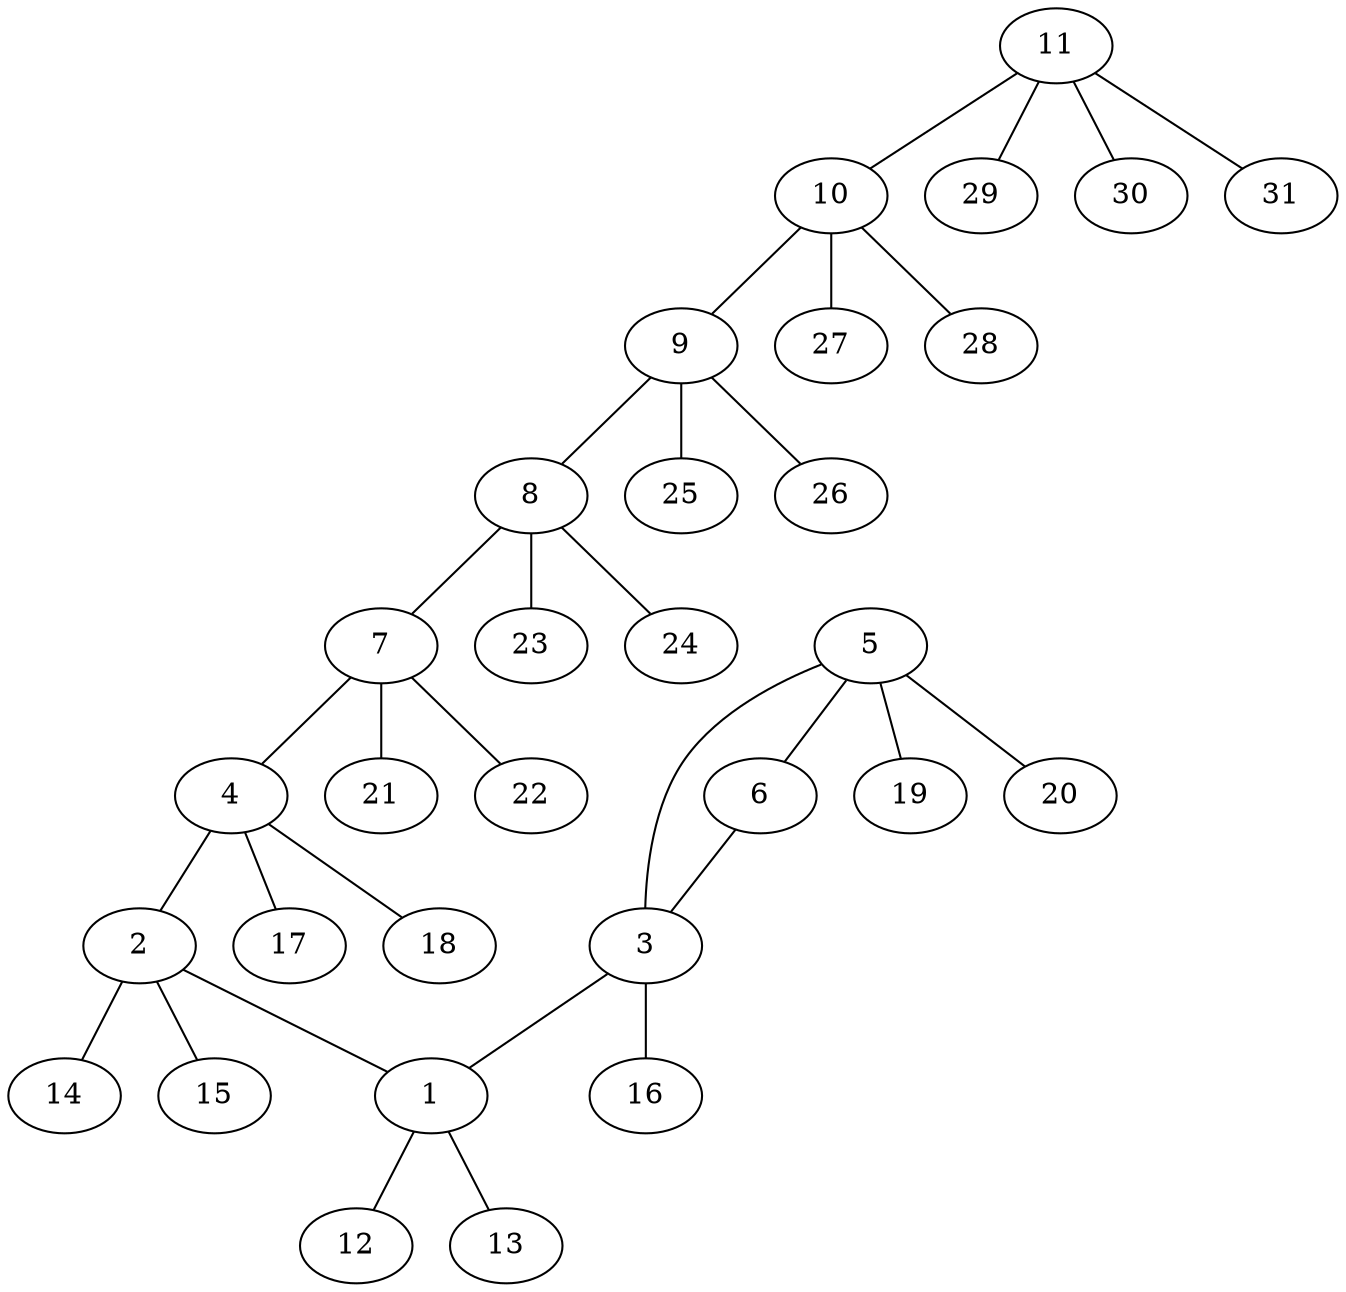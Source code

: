 graph molecule_1266 {
	1	 [chem=C];
	12	 [chem=H];
	1 -- 12	 [valence=1];
	13	 [chem=H];
	1 -- 13	 [valence=1];
	2	 [chem=C];
	2 -- 1	 [valence=1];
	14	 [chem=H];
	2 -- 14	 [valence=1];
	15	 [chem=H];
	2 -- 15	 [valence=1];
	3	 [chem=C];
	3 -- 1	 [valence=1];
	16	 [chem=H];
	3 -- 16	 [valence=1];
	4	 [chem=C];
	4 -- 2	 [valence=1];
	17	 [chem=H];
	4 -- 17	 [valence=1];
	18	 [chem=H];
	4 -- 18	 [valence=1];
	5	 [chem=C];
	5 -- 3	 [valence=1];
	6	 [chem=O];
	5 -- 6	 [valence=1];
	19	 [chem=H];
	5 -- 19	 [valence=1];
	20	 [chem=H];
	5 -- 20	 [valence=1];
	6 -- 3	 [valence=1];
	7	 [chem=C];
	7 -- 4	 [valence=1];
	21	 [chem=H];
	7 -- 21	 [valence=1];
	22	 [chem=H];
	7 -- 22	 [valence=1];
	8	 [chem=C];
	8 -- 7	 [valence=1];
	23	 [chem=H];
	8 -- 23	 [valence=1];
	24	 [chem=H];
	8 -- 24	 [valence=1];
	9	 [chem=C];
	9 -- 8	 [valence=1];
	25	 [chem=H];
	9 -- 25	 [valence=1];
	26	 [chem=H];
	9 -- 26	 [valence=1];
	10	 [chem=C];
	10 -- 9	 [valence=1];
	27	 [chem=H];
	10 -- 27	 [valence=1];
	28	 [chem=H];
	10 -- 28	 [valence=1];
	11	 [chem=C];
	11 -- 10	 [valence=1];
	29	 [chem=H];
	11 -- 29	 [valence=1];
	30	 [chem=H];
	11 -- 30	 [valence=1];
	31	 [chem=H];
	11 -- 31	 [valence=1];
}
